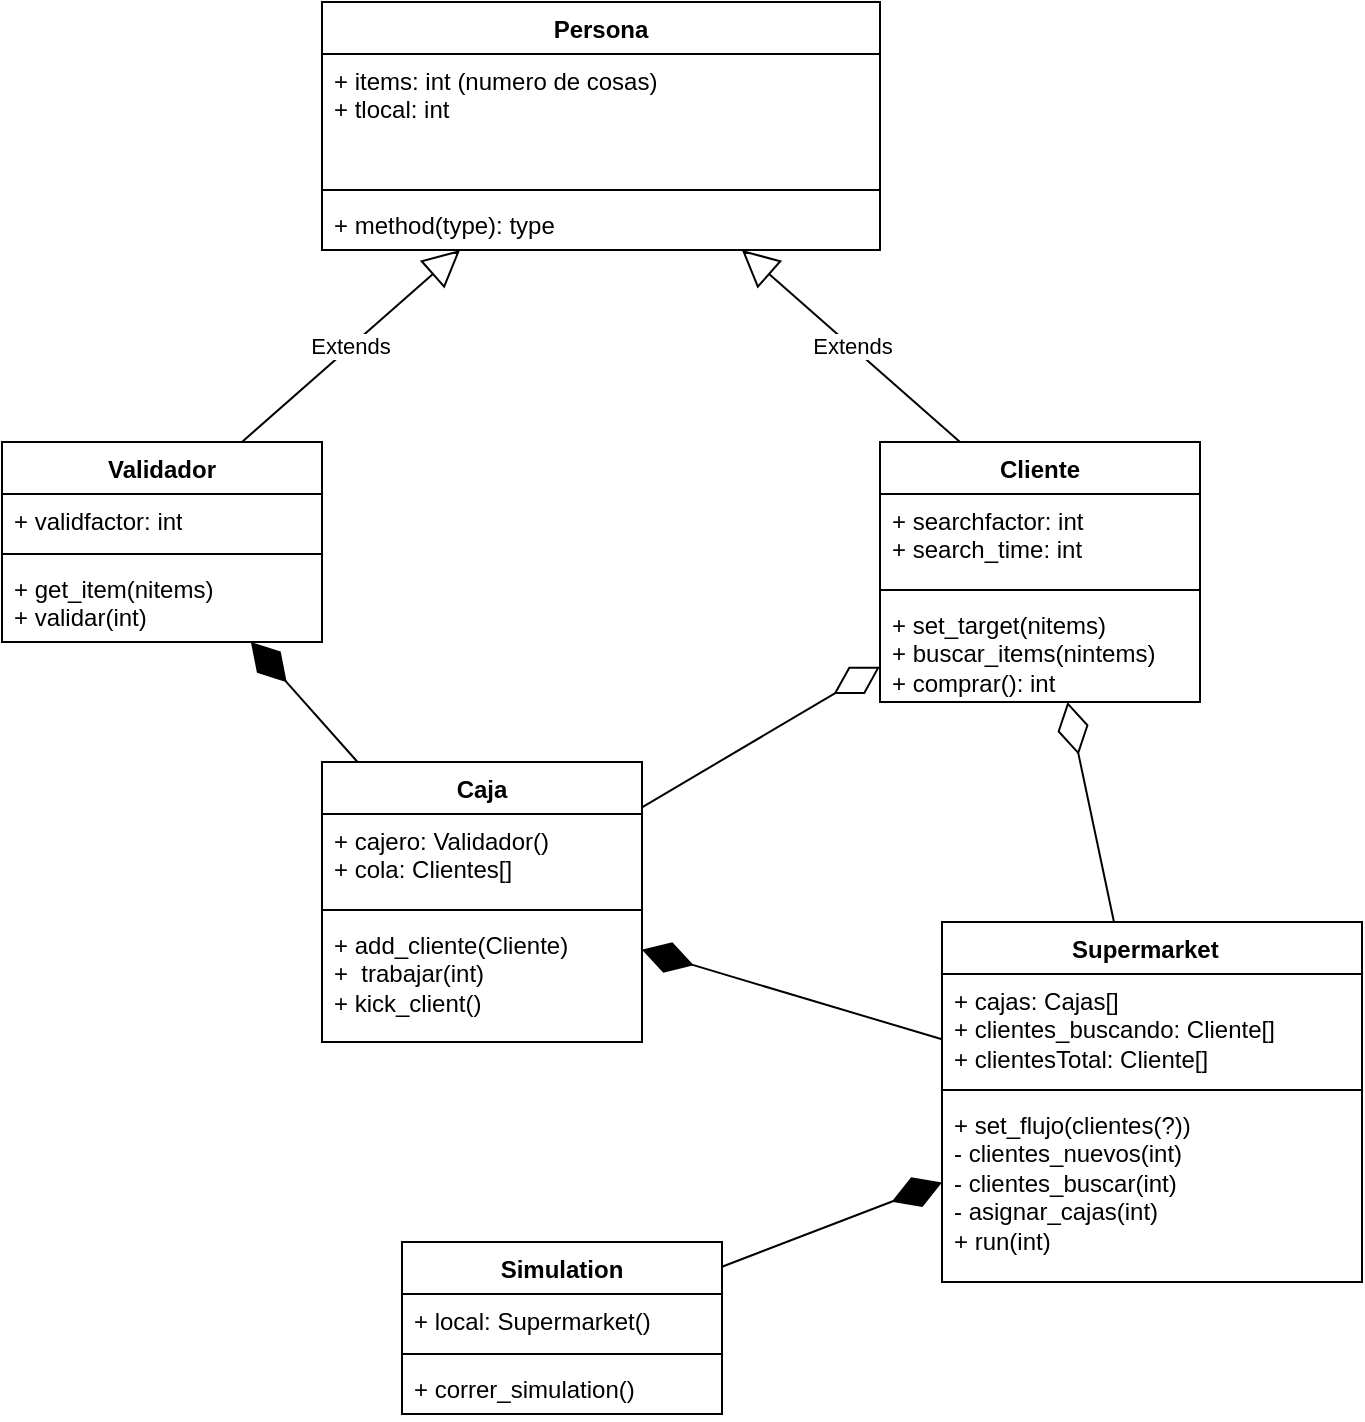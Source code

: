 <mxfile version="22.0.3" type="github">
  <diagram name="Página-1" id="uSckKO54yUpfBak48ux9">
    <mxGraphModel dx="936" dy="509" grid="1" gridSize="10" guides="1" tooltips="1" connect="1" arrows="1" fold="1" page="1" pageScale="1" pageWidth="827" pageHeight="1169" math="0" shadow="0">
      <root>
        <mxCell id="0" />
        <mxCell id="1" parent="0" />
        <mxCell id="_W8j6qTHlXt5cih1ZRWa-1" value="Persona" style="swimlane;fontStyle=1;align=center;verticalAlign=top;childLayout=stackLayout;horizontal=1;startSize=26;horizontalStack=0;resizeParent=1;resizeParentMax=0;resizeLast=0;collapsible=1;marginBottom=0;whiteSpace=wrap;html=1;" parent="1" vertex="1">
          <mxGeometry x="280" y="140" width="279" height="124" as="geometry" />
        </mxCell>
        <mxCell id="_W8j6qTHlXt5cih1ZRWa-2" value="+ items: int (numero de cosas)&lt;br&gt;+ tlocal: int" style="text;strokeColor=none;fillColor=none;align=left;verticalAlign=top;spacingLeft=4;spacingRight=4;overflow=hidden;rotatable=0;points=[[0,0.5],[1,0.5]];portConstraint=eastwest;whiteSpace=wrap;html=1;" parent="_W8j6qTHlXt5cih1ZRWa-1" vertex="1">
          <mxGeometry y="26" width="279" height="64" as="geometry" />
        </mxCell>
        <mxCell id="_W8j6qTHlXt5cih1ZRWa-3" value="" style="line;strokeWidth=1;fillColor=none;align=left;verticalAlign=middle;spacingTop=-1;spacingLeft=3;spacingRight=3;rotatable=0;labelPosition=right;points=[];portConstraint=eastwest;strokeColor=inherit;" parent="_W8j6qTHlXt5cih1ZRWa-1" vertex="1">
          <mxGeometry y="90" width="279" height="8" as="geometry" />
        </mxCell>
        <mxCell id="_W8j6qTHlXt5cih1ZRWa-4" value="+ method(type): type" style="text;strokeColor=none;fillColor=none;align=left;verticalAlign=top;spacingLeft=4;spacingRight=4;overflow=hidden;rotatable=0;points=[[0,0.5],[1,0.5]];portConstraint=eastwest;whiteSpace=wrap;html=1;" parent="_W8j6qTHlXt5cih1ZRWa-1" vertex="1">
          <mxGeometry y="98" width="279" height="26" as="geometry" />
        </mxCell>
        <mxCell id="_W8j6qTHlXt5cih1ZRWa-5" value="Validador" style="swimlane;fontStyle=1;align=center;verticalAlign=top;childLayout=stackLayout;horizontal=1;startSize=26;horizontalStack=0;resizeParent=1;resizeParentMax=0;resizeLast=0;collapsible=1;marginBottom=0;whiteSpace=wrap;html=1;" parent="1" vertex="1">
          <mxGeometry x="120" y="360" width="160" height="100" as="geometry" />
        </mxCell>
        <mxCell id="_W8j6qTHlXt5cih1ZRWa-6" value="+ validfactor: int" style="text;strokeColor=none;fillColor=none;align=left;verticalAlign=top;spacingLeft=4;spacingRight=4;overflow=hidden;rotatable=0;points=[[0,0.5],[1,0.5]];portConstraint=eastwest;whiteSpace=wrap;html=1;" parent="_W8j6qTHlXt5cih1ZRWa-5" vertex="1">
          <mxGeometry y="26" width="160" height="26" as="geometry" />
        </mxCell>
        <mxCell id="_W8j6qTHlXt5cih1ZRWa-7" value="" style="line;strokeWidth=1;fillColor=none;align=left;verticalAlign=middle;spacingTop=-1;spacingLeft=3;spacingRight=3;rotatable=0;labelPosition=right;points=[];portConstraint=eastwest;strokeColor=inherit;" parent="_W8j6qTHlXt5cih1ZRWa-5" vertex="1">
          <mxGeometry y="52" width="160" height="8" as="geometry" />
        </mxCell>
        <mxCell id="_W8j6qTHlXt5cih1ZRWa-8" value="+ get_item(nitems)&lt;br&gt;+ validar(int)" style="text;strokeColor=none;fillColor=none;align=left;verticalAlign=top;spacingLeft=4;spacingRight=4;overflow=hidden;rotatable=0;points=[[0,0.5],[1,0.5]];portConstraint=eastwest;whiteSpace=wrap;html=1;" parent="_W8j6qTHlXt5cih1ZRWa-5" vertex="1">
          <mxGeometry y="60" width="160" height="40" as="geometry" />
        </mxCell>
        <mxCell id="uckq-WPgV3iNB7qcPuhO-1" value="Extends" style="endArrow=block;endSize=16;endFill=0;html=1;rounded=0;exitX=0.75;exitY=0;exitDx=0;exitDy=0;" edge="1" parent="1" source="_W8j6qTHlXt5cih1ZRWa-5" target="_W8j6qTHlXt5cih1ZRWa-1">
          <mxGeometry width="160" relative="1" as="geometry">
            <mxPoint x="260" y="360" as="sourcePoint" />
            <mxPoint x="420" y="360" as="targetPoint" />
          </mxGeometry>
        </mxCell>
        <mxCell id="uckq-WPgV3iNB7qcPuhO-2" value="Cliente" style="swimlane;fontStyle=1;align=center;verticalAlign=top;childLayout=stackLayout;horizontal=1;startSize=26;horizontalStack=0;resizeParent=1;resizeParentMax=0;resizeLast=0;collapsible=1;marginBottom=0;whiteSpace=wrap;html=1;" vertex="1" parent="1">
          <mxGeometry x="559" y="360" width="160" height="130" as="geometry" />
        </mxCell>
        <mxCell id="uckq-WPgV3iNB7qcPuhO-3" value="+ searchfactor: int&lt;br&gt;+ search_time: int" style="text;strokeColor=none;fillColor=none;align=left;verticalAlign=top;spacingLeft=4;spacingRight=4;overflow=hidden;rotatable=0;points=[[0,0.5],[1,0.5]];portConstraint=eastwest;whiteSpace=wrap;html=1;" vertex="1" parent="uckq-WPgV3iNB7qcPuhO-2">
          <mxGeometry y="26" width="160" height="44" as="geometry" />
        </mxCell>
        <mxCell id="uckq-WPgV3iNB7qcPuhO-4" value="" style="line;strokeWidth=1;fillColor=none;align=left;verticalAlign=middle;spacingTop=-1;spacingLeft=3;spacingRight=3;rotatable=0;labelPosition=right;points=[];portConstraint=eastwest;strokeColor=inherit;" vertex="1" parent="uckq-WPgV3iNB7qcPuhO-2">
          <mxGeometry y="70" width="160" height="8" as="geometry" />
        </mxCell>
        <mxCell id="uckq-WPgV3iNB7qcPuhO-5" value="+ set_target(nitems)&lt;br&gt;+ buscar_items(nintems)&lt;br&gt;+ comprar(): int" style="text;strokeColor=none;fillColor=none;align=left;verticalAlign=top;spacingLeft=4;spacingRight=4;overflow=hidden;rotatable=0;points=[[0,0.5],[1,0.5]];portConstraint=eastwest;whiteSpace=wrap;html=1;" vertex="1" parent="uckq-WPgV3iNB7qcPuhO-2">
          <mxGeometry y="78" width="160" height="52" as="geometry" />
        </mxCell>
        <mxCell id="uckq-WPgV3iNB7qcPuhO-6" value="Extends" style="endArrow=block;endSize=16;endFill=0;html=1;rounded=0;exitX=0.25;exitY=0;exitDx=0;exitDy=0;" edge="1" parent="1" source="uckq-WPgV3iNB7qcPuhO-2" target="_W8j6qTHlXt5cih1ZRWa-1">
          <mxGeometry width="160" relative="1" as="geometry">
            <mxPoint x="260" y="360" as="sourcePoint" />
            <mxPoint x="420" y="360" as="targetPoint" />
          </mxGeometry>
        </mxCell>
        <mxCell id="uckq-WPgV3iNB7qcPuhO-7" value="Caja" style="swimlane;fontStyle=1;align=center;verticalAlign=top;childLayout=stackLayout;horizontal=1;startSize=26;horizontalStack=0;resizeParent=1;resizeParentMax=0;resizeLast=0;collapsible=1;marginBottom=0;whiteSpace=wrap;html=1;" vertex="1" parent="1">
          <mxGeometry x="280" y="520" width="160" height="140" as="geometry" />
        </mxCell>
        <mxCell id="uckq-WPgV3iNB7qcPuhO-8" value="+ cajero: Validador()&lt;br&gt;+ cola: Clientes[]" style="text;strokeColor=none;fillColor=none;align=left;verticalAlign=top;spacingLeft=4;spacingRight=4;overflow=hidden;rotatable=0;points=[[0,0.5],[1,0.5]];portConstraint=eastwest;whiteSpace=wrap;html=1;" vertex="1" parent="uckq-WPgV3iNB7qcPuhO-7">
          <mxGeometry y="26" width="160" height="44" as="geometry" />
        </mxCell>
        <mxCell id="uckq-WPgV3iNB7qcPuhO-9" value="" style="line;strokeWidth=1;fillColor=none;align=left;verticalAlign=middle;spacingTop=-1;spacingLeft=3;spacingRight=3;rotatable=0;labelPosition=right;points=[];portConstraint=eastwest;strokeColor=inherit;" vertex="1" parent="uckq-WPgV3iNB7qcPuhO-7">
          <mxGeometry y="70" width="160" height="8" as="geometry" />
        </mxCell>
        <mxCell id="uckq-WPgV3iNB7qcPuhO-10" value="+ add_cliente(Cliente)&lt;br&gt;+&amp;nbsp; trabajar(int)&lt;br&gt;+ kick_client()" style="text;strokeColor=none;fillColor=none;align=left;verticalAlign=top;spacingLeft=4;spacingRight=4;overflow=hidden;rotatable=0;points=[[0,0.5],[1,0.5]];portConstraint=eastwest;whiteSpace=wrap;html=1;" vertex="1" parent="uckq-WPgV3iNB7qcPuhO-7">
          <mxGeometry y="78" width="160" height="62" as="geometry" />
        </mxCell>
        <mxCell id="uckq-WPgV3iNB7qcPuhO-11" value="" style="endArrow=diamondThin;endFill=1;endSize=24;html=1;rounded=0;" edge="1" parent="1" source="uckq-WPgV3iNB7qcPuhO-7" target="_W8j6qTHlXt5cih1ZRWa-5">
          <mxGeometry width="160" relative="1" as="geometry">
            <mxPoint x="460" y="480" as="sourcePoint" />
            <mxPoint x="620" y="480" as="targetPoint" />
          </mxGeometry>
        </mxCell>
        <mxCell id="uckq-WPgV3iNB7qcPuhO-12" value="" style="endArrow=diamondThin;endFill=0;endSize=24;html=1;rounded=0;" edge="1" parent="1" source="uckq-WPgV3iNB7qcPuhO-7" target="uckq-WPgV3iNB7qcPuhO-2">
          <mxGeometry width="160" relative="1" as="geometry">
            <mxPoint x="460" y="480" as="sourcePoint" />
            <mxPoint x="620" y="480" as="targetPoint" />
          </mxGeometry>
        </mxCell>
        <mxCell id="uckq-WPgV3iNB7qcPuhO-13" value="Supermarket&lt;span style=&quot;white-space: pre;&quot;&gt;&#x9;&lt;/span&gt;" style="swimlane;fontStyle=1;align=center;verticalAlign=top;childLayout=stackLayout;horizontal=1;startSize=26;horizontalStack=0;resizeParent=1;resizeParentMax=0;resizeLast=0;collapsible=1;marginBottom=0;whiteSpace=wrap;html=1;" vertex="1" parent="1">
          <mxGeometry x="590" y="600" width="210" height="180" as="geometry" />
        </mxCell>
        <mxCell id="uckq-WPgV3iNB7qcPuhO-14" value="+ cajas: Cajas[]&lt;br&gt;+ clientes_buscando: Cliente[]&amp;nbsp;&lt;br&gt;+ clientesTotal: Cliente[]" style="text;strokeColor=none;fillColor=none;align=left;verticalAlign=top;spacingLeft=4;spacingRight=4;overflow=hidden;rotatable=0;points=[[0,0.5],[1,0.5]];portConstraint=eastwest;whiteSpace=wrap;html=1;" vertex="1" parent="uckq-WPgV3iNB7qcPuhO-13">
          <mxGeometry y="26" width="210" height="54" as="geometry" />
        </mxCell>
        <mxCell id="uckq-WPgV3iNB7qcPuhO-15" value="" style="line;strokeWidth=1;fillColor=none;align=left;verticalAlign=middle;spacingTop=-1;spacingLeft=3;spacingRight=3;rotatable=0;labelPosition=right;points=[];portConstraint=eastwest;strokeColor=inherit;" vertex="1" parent="uckq-WPgV3iNB7qcPuhO-13">
          <mxGeometry y="80" width="210" height="8" as="geometry" />
        </mxCell>
        <mxCell id="uckq-WPgV3iNB7qcPuhO-16" value="+ set_flujo(clientes(?))&lt;br&gt;- clientes_nuevos(int)&lt;br&gt;- clientes_buscar(int)&lt;br&gt;- asignar_cajas(int)&lt;br&gt;+ run(int)" style="text;strokeColor=none;fillColor=none;align=left;verticalAlign=top;spacingLeft=4;spacingRight=4;overflow=hidden;rotatable=0;points=[[0,0.5],[1,0.5]];portConstraint=eastwest;whiteSpace=wrap;html=1;" vertex="1" parent="uckq-WPgV3iNB7qcPuhO-13">
          <mxGeometry y="88" width="210" height="92" as="geometry" />
        </mxCell>
        <mxCell id="uckq-WPgV3iNB7qcPuhO-17" value="" style="endArrow=diamondThin;endFill=0;endSize=24;html=1;rounded=0;" edge="1" parent="1" source="uckq-WPgV3iNB7qcPuhO-13" target="uckq-WPgV3iNB7qcPuhO-2">
          <mxGeometry width="160" relative="1" as="geometry">
            <mxPoint x="460" y="560" as="sourcePoint" />
            <mxPoint x="620" y="560" as="targetPoint" />
          </mxGeometry>
        </mxCell>
        <mxCell id="uckq-WPgV3iNB7qcPuhO-18" value="" style="endArrow=diamondThin;endFill=1;endSize=24;html=1;rounded=0;" edge="1" parent="1" source="uckq-WPgV3iNB7qcPuhO-13" target="uckq-WPgV3iNB7qcPuhO-7">
          <mxGeometry width="160" relative="1" as="geometry">
            <mxPoint x="460" y="560" as="sourcePoint" />
            <mxPoint x="620" y="560" as="targetPoint" />
          </mxGeometry>
        </mxCell>
        <mxCell id="uckq-WPgV3iNB7qcPuhO-19" value="Simulation" style="swimlane;fontStyle=1;align=center;verticalAlign=top;childLayout=stackLayout;horizontal=1;startSize=26;horizontalStack=0;resizeParent=1;resizeParentMax=0;resizeLast=0;collapsible=1;marginBottom=0;whiteSpace=wrap;html=1;" vertex="1" parent="1">
          <mxGeometry x="320" y="760" width="160" height="86" as="geometry" />
        </mxCell>
        <mxCell id="uckq-WPgV3iNB7qcPuhO-20" value="+ local: Supermarket()" style="text;strokeColor=none;fillColor=none;align=left;verticalAlign=top;spacingLeft=4;spacingRight=4;overflow=hidden;rotatable=0;points=[[0,0.5],[1,0.5]];portConstraint=eastwest;whiteSpace=wrap;html=1;" vertex="1" parent="uckq-WPgV3iNB7qcPuhO-19">
          <mxGeometry y="26" width="160" height="26" as="geometry" />
        </mxCell>
        <mxCell id="uckq-WPgV3iNB7qcPuhO-21" value="" style="line;strokeWidth=1;fillColor=none;align=left;verticalAlign=middle;spacingTop=-1;spacingLeft=3;spacingRight=3;rotatable=0;labelPosition=right;points=[];portConstraint=eastwest;strokeColor=inherit;" vertex="1" parent="uckq-WPgV3iNB7qcPuhO-19">
          <mxGeometry y="52" width="160" height="8" as="geometry" />
        </mxCell>
        <mxCell id="uckq-WPgV3iNB7qcPuhO-22" value="+ correr_simulation()" style="text;strokeColor=none;fillColor=none;align=left;verticalAlign=top;spacingLeft=4;spacingRight=4;overflow=hidden;rotatable=0;points=[[0,0.5],[1,0.5]];portConstraint=eastwest;whiteSpace=wrap;html=1;" vertex="1" parent="uckq-WPgV3iNB7qcPuhO-19">
          <mxGeometry y="60" width="160" height="26" as="geometry" />
        </mxCell>
        <mxCell id="uckq-WPgV3iNB7qcPuhO-23" value="" style="endArrow=diamondThin;endFill=1;endSize=24;html=1;rounded=0;" edge="1" parent="1" source="uckq-WPgV3iNB7qcPuhO-19" target="uckq-WPgV3iNB7qcPuhO-13">
          <mxGeometry width="160" relative="1" as="geometry">
            <mxPoint x="460" y="560" as="sourcePoint" />
            <mxPoint x="620" y="560" as="targetPoint" />
          </mxGeometry>
        </mxCell>
      </root>
    </mxGraphModel>
  </diagram>
</mxfile>
